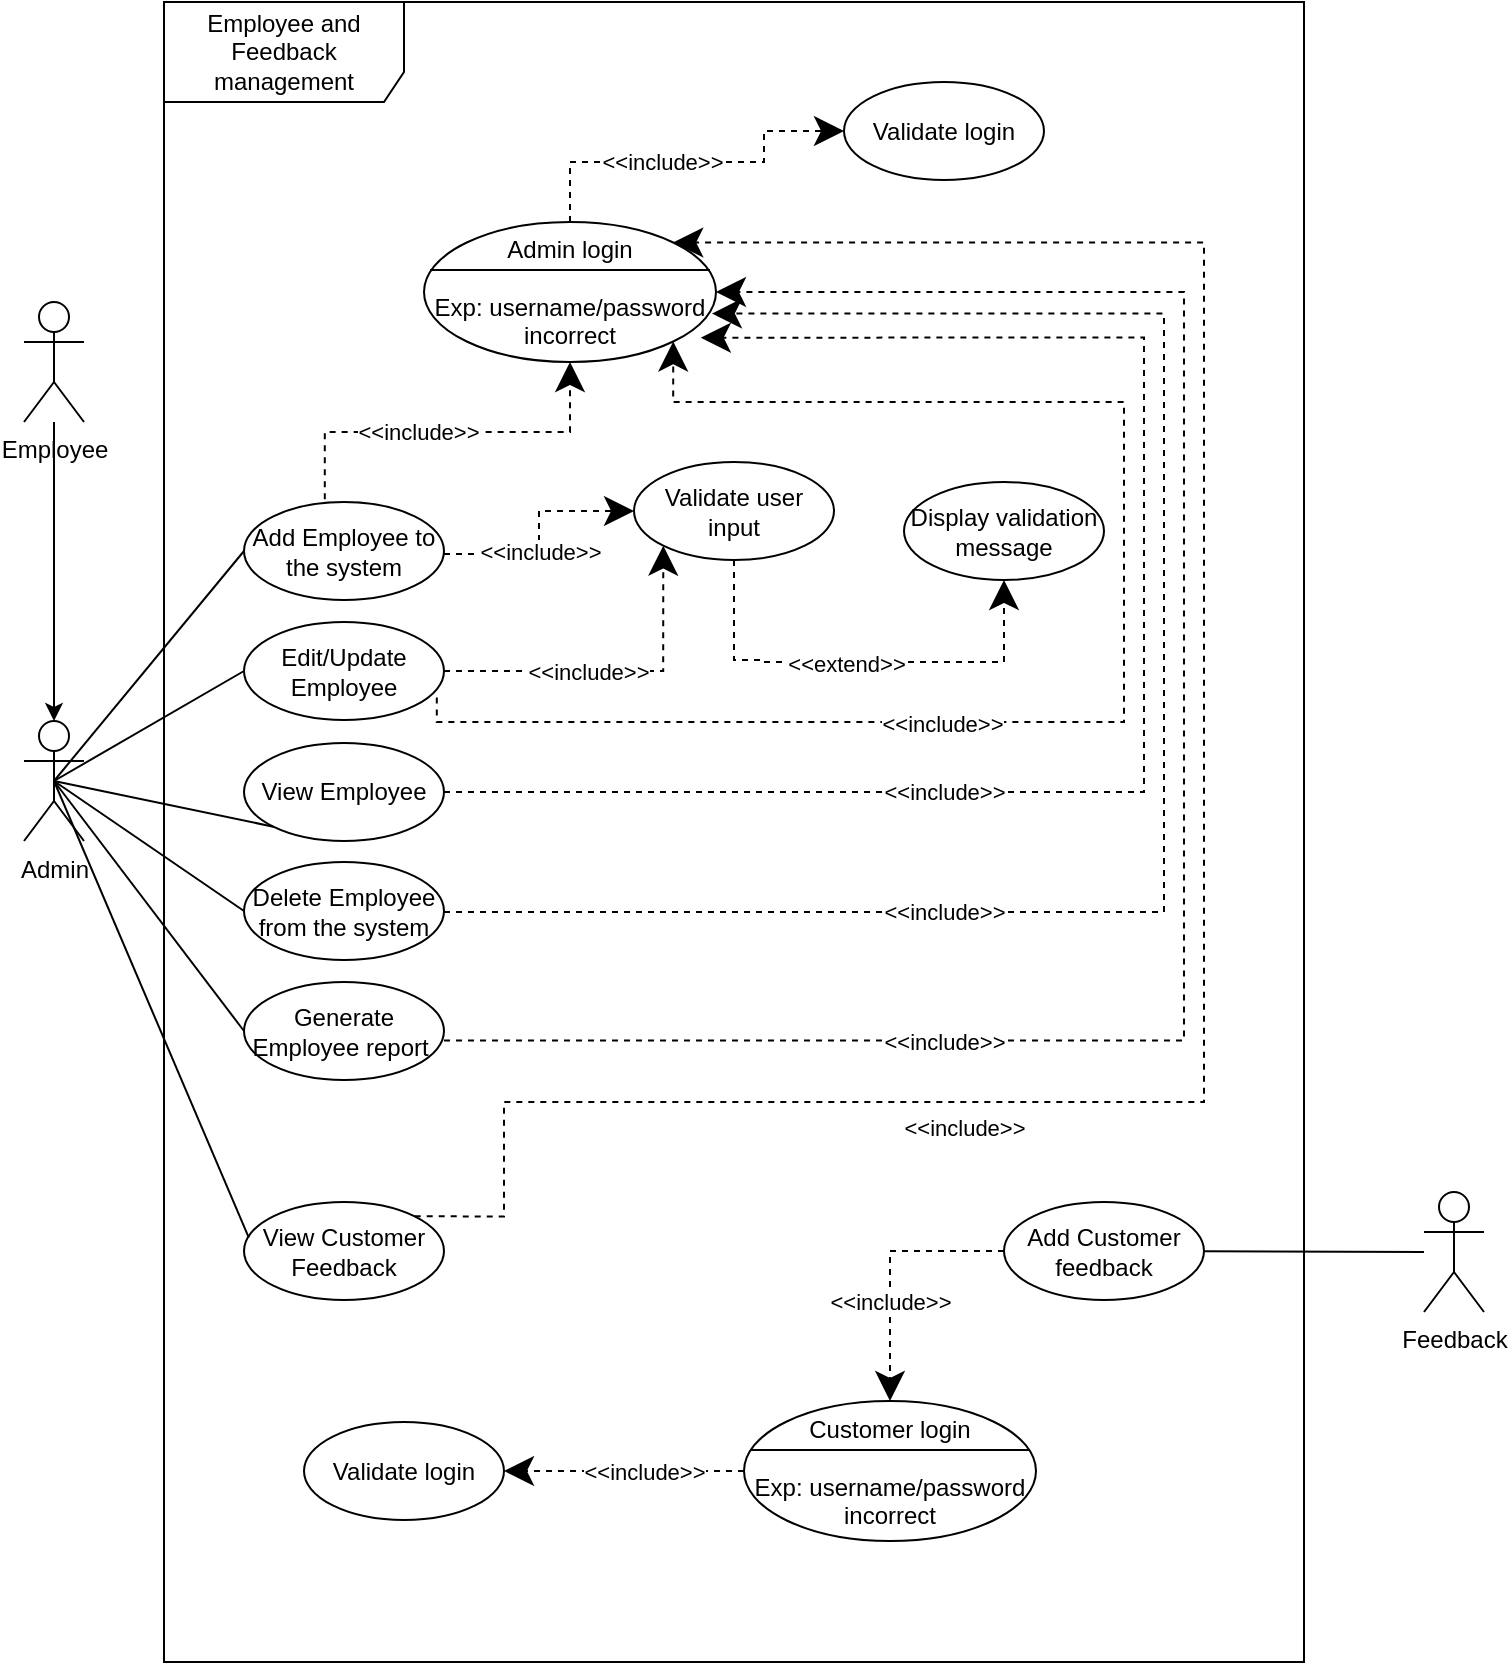 <mxfile version="15.5.0" type="github">
  <diagram id="WV8ajJeC2RAW7gQIek0C" name="Page-1">
    <mxGraphModel dx="1730" dy="912" grid="1" gridSize="10" guides="1" tooltips="1" connect="1" arrows="1" fold="1" page="1" pageScale="1" pageWidth="827" pageHeight="1169" math="0" shadow="0">
      <root>
        <mxCell id="0" />
        <mxCell id="1" parent="0" />
        <mxCell id="2jABmLZ-RLFLjIP7Mvll-1" value="Employee and Feedback management" style="shape=umlFrame;whiteSpace=wrap;html=1;width=120;height=50;" vertex="1" parent="1">
          <mxGeometry x="110" y="290" width="570" height="830" as="geometry" />
        </mxCell>
        <mxCell id="2jABmLZ-RLFLjIP7Mvll-2" value="Admin login&lt;br&gt;&lt;br&gt;Exp: username/password incorrect" style="ellipse;whiteSpace=wrap;html=1;" vertex="1" parent="1">
          <mxGeometry x="240" y="400" width="146" height="70" as="geometry" />
        </mxCell>
        <mxCell id="2jABmLZ-RLFLjIP7Mvll-3" value="" style="line;strokeWidth=1;fillColor=none;align=left;verticalAlign=middle;spacingTop=-1;spacingLeft=3;spacingRight=3;rotatable=0;labelPosition=right;points=[];portConstraint=eastwest;" vertex="1" parent="1">
          <mxGeometry x="243" y="420" width="140" height="8" as="geometry" />
        </mxCell>
        <mxCell id="2jABmLZ-RLFLjIP7Mvll-4" value="Validate login" style="ellipse;whiteSpace=wrap;html=1;" vertex="1" parent="1">
          <mxGeometry x="450" y="330" width="100" height="49" as="geometry" />
        </mxCell>
        <mxCell id="2jABmLZ-RLFLjIP7Mvll-10" value="" style="endArrow=classic;dashed=1;endFill=1;endSize=12;html=1;rounded=0;edgeStyle=orthogonalEdgeStyle;exitX=0.5;exitY=0;exitDx=0;exitDy=0;entryX=0;entryY=0.5;entryDx=0;entryDy=0;" edge="1" parent="1" source="2jABmLZ-RLFLjIP7Mvll-2" target="2jABmLZ-RLFLjIP7Mvll-4">
          <mxGeometry width="160" relative="1" as="geometry">
            <mxPoint x="390" y="480" as="sourcePoint" />
            <mxPoint x="550" y="480" as="targetPoint" />
            <Array as="points">
              <mxPoint x="313" y="370" />
              <mxPoint x="410" y="370" />
              <mxPoint x="410" y="355" />
            </Array>
          </mxGeometry>
        </mxCell>
        <mxCell id="2jABmLZ-RLFLjIP7Mvll-11" value="&amp;lt;&amp;lt;include&amp;gt;&amp;gt;" style="edgeLabel;html=1;align=center;verticalAlign=middle;resizable=0;points=[];" vertex="1" connectable="0" parent="2jABmLZ-RLFLjIP7Mvll-10">
          <mxGeometry x="-0.17" relative="1" as="geometry">
            <mxPoint as="offset" />
          </mxGeometry>
        </mxCell>
        <mxCell id="2jABmLZ-RLFLjIP7Mvll-12" value="Add Employee to the system" style="ellipse;whiteSpace=wrap;html=1;" vertex="1" parent="1">
          <mxGeometry x="150" y="540" width="100" height="49" as="geometry" />
        </mxCell>
        <mxCell id="2jABmLZ-RLFLjIP7Mvll-13" value="View Employee" style="ellipse;whiteSpace=wrap;html=1;" vertex="1" parent="1">
          <mxGeometry x="150" y="660.5" width="100" height="49" as="geometry" />
        </mxCell>
        <mxCell id="2jABmLZ-RLFLjIP7Mvll-14" value="Edit/Update Employee" style="ellipse;whiteSpace=wrap;html=1;" vertex="1" parent="1">
          <mxGeometry x="150" y="600" width="100" height="49" as="geometry" />
        </mxCell>
        <mxCell id="2jABmLZ-RLFLjIP7Mvll-15" value="Delete Employee from the system" style="ellipse;whiteSpace=wrap;html=1;" vertex="1" parent="1">
          <mxGeometry x="150" y="720" width="100" height="49" as="geometry" />
        </mxCell>
        <mxCell id="2jABmLZ-RLFLjIP7Mvll-16" value="Generate Employee report&amp;nbsp;" style="ellipse;whiteSpace=wrap;html=1;" vertex="1" parent="1">
          <mxGeometry x="150" y="780" width="100" height="49" as="geometry" />
        </mxCell>
        <mxCell id="2jABmLZ-RLFLjIP7Mvll-17" value="View Customer Feedback" style="ellipse;whiteSpace=wrap;html=1;" vertex="1" parent="1">
          <mxGeometry x="150" y="890" width="100" height="49" as="geometry" />
        </mxCell>
        <mxCell id="2jABmLZ-RLFLjIP7Mvll-18" value="Validate user input" style="ellipse;whiteSpace=wrap;html=1;" vertex="1" parent="1">
          <mxGeometry x="345" y="520" width="100" height="49" as="geometry" />
        </mxCell>
        <mxCell id="2jABmLZ-RLFLjIP7Mvll-19" value="" style="endArrow=classic;dashed=1;endFill=1;endSize=12;html=1;rounded=0;edgeStyle=orthogonalEdgeStyle;exitX=1;exitY=0.5;exitDx=0;exitDy=0;entryX=0;entryY=1;entryDx=0;entryDy=0;" edge="1" parent="1" source="2jABmLZ-RLFLjIP7Mvll-14" target="2jABmLZ-RLFLjIP7Mvll-18">
          <mxGeometry width="160" relative="1" as="geometry">
            <mxPoint x="290" y="689.5" as="sourcePoint" />
            <mxPoint x="400" y="640" as="targetPoint" />
          </mxGeometry>
        </mxCell>
        <mxCell id="2jABmLZ-RLFLjIP7Mvll-20" value="&amp;lt;&amp;lt;include&amp;gt;&amp;gt;" style="edgeLabel;html=1;align=center;verticalAlign=middle;resizable=0;points=[];" vertex="1" connectable="0" parent="2jABmLZ-RLFLjIP7Mvll-19">
          <mxGeometry x="-0.17" relative="1" as="geometry">
            <mxPoint as="offset" />
          </mxGeometry>
        </mxCell>
        <mxCell id="2jABmLZ-RLFLjIP7Mvll-21" value="" style="endArrow=classic;dashed=1;endFill=1;endSize=12;html=1;rounded=0;edgeStyle=orthogonalEdgeStyle;exitX=1;exitY=0.531;exitDx=0;exitDy=0;entryX=0;entryY=0.5;entryDx=0;entryDy=0;exitPerimeter=0;" edge="1" parent="1" source="2jABmLZ-RLFLjIP7Mvll-12" target="2jABmLZ-RLFLjIP7Mvll-18">
          <mxGeometry width="160" relative="1" as="geometry">
            <mxPoint x="260" y="566" as="sourcePoint" />
            <mxPoint x="370" y="530" as="targetPoint" />
          </mxGeometry>
        </mxCell>
        <mxCell id="2jABmLZ-RLFLjIP7Mvll-22" value="&amp;lt;&amp;lt;include&amp;gt;&amp;gt;" style="edgeLabel;html=1;align=center;verticalAlign=middle;resizable=0;points=[];" vertex="1" connectable="0" parent="2jABmLZ-RLFLjIP7Mvll-21">
          <mxGeometry x="-0.17" relative="1" as="geometry">
            <mxPoint as="offset" />
          </mxGeometry>
        </mxCell>
        <mxCell id="2jABmLZ-RLFLjIP7Mvll-23" value="" style="endArrow=classic;dashed=1;endFill=1;endSize=12;html=1;rounded=0;edgeStyle=orthogonalEdgeStyle;exitX=0.404;exitY=-0.029;exitDx=0;exitDy=0;entryX=0.5;entryY=1;entryDx=0;entryDy=0;exitPerimeter=0;" edge="1" parent="1" source="2jABmLZ-RLFLjIP7Mvll-12" target="2jABmLZ-RLFLjIP7Mvll-2">
          <mxGeometry width="160" relative="1" as="geometry">
            <mxPoint x="190" y="529.5" as="sourcePoint" />
            <mxPoint x="274" y="490" as="targetPoint" />
          </mxGeometry>
        </mxCell>
        <mxCell id="2jABmLZ-RLFLjIP7Mvll-24" value="&amp;lt;&amp;lt;include&amp;gt;&amp;gt;" style="edgeLabel;html=1;align=center;verticalAlign=middle;resizable=0;points=[];" vertex="1" connectable="0" parent="2jABmLZ-RLFLjIP7Mvll-23">
          <mxGeometry x="-0.17" relative="1" as="geometry">
            <mxPoint as="offset" />
          </mxGeometry>
        </mxCell>
        <mxCell id="2jABmLZ-RLFLjIP7Mvll-26" value="" style="endArrow=classic;dashed=1;endFill=1;endSize=12;html=1;rounded=0;edgeStyle=orthogonalEdgeStyle;exitX=0.964;exitY=0.771;exitDx=0;exitDy=0;entryX=1;entryY=1;entryDx=0;entryDy=0;exitPerimeter=0;" edge="1" parent="1" source="2jABmLZ-RLFLjIP7Mvll-14" target="2jABmLZ-RLFLjIP7Mvll-2">
          <mxGeometry width="160" relative="1" as="geometry">
            <mxPoint x="240.0" y="638.579" as="sourcePoint" />
            <mxPoint x="362.6" y="570" as="targetPoint" />
            <Array as="points">
              <mxPoint x="246" y="650" />
              <mxPoint x="590" y="650" />
              <mxPoint x="590" y="490" />
              <mxPoint x="365" y="490" />
            </Array>
          </mxGeometry>
        </mxCell>
        <mxCell id="2jABmLZ-RLFLjIP7Mvll-27" value="&amp;lt;&amp;lt;include&amp;gt;&amp;gt;" style="edgeLabel;html=1;align=center;verticalAlign=middle;resizable=0;points=[];" vertex="1" connectable="0" parent="2jABmLZ-RLFLjIP7Mvll-26">
          <mxGeometry x="-0.17" relative="1" as="geometry">
            <mxPoint x="-55" y="1" as="offset" />
          </mxGeometry>
        </mxCell>
        <mxCell id="2jABmLZ-RLFLjIP7Mvll-28" value="" style="endArrow=classic;dashed=1;endFill=1;endSize=12;html=1;rounded=0;edgeStyle=orthogonalEdgeStyle;exitX=1;exitY=0.5;exitDx=0;exitDy=0;entryX=0.948;entryY=0.826;entryDx=0;entryDy=0;entryPerimeter=0;" edge="1" parent="1" source="2jABmLZ-RLFLjIP7Mvll-13" target="2jABmLZ-RLFLjIP7Mvll-2">
          <mxGeometry width="160" relative="1" as="geometry">
            <mxPoint x="284.0" y="698.579" as="sourcePoint" />
            <mxPoint x="430" y="640" as="targetPoint" />
            <Array as="points">
              <mxPoint x="600" y="685" />
              <mxPoint x="600" y="458" />
            </Array>
          </mxGeometry>
        </mxCell>
        <mxCell id="2jABmLZ-RLFLjIP7Mvll-29" value="&amp;lt;&amp;lt;include&amp;gt;&amp;gt;" style="edgeLabel;html=1;align=center;verticalAlign=middle;resizable=0;points=[];" vertex="1" connectable="0" parent="2jABmLZ-RLFLjIP7Mvll-28">
          <mxGeometry x="-0.17" relative="1" as="geometry">
            <mxPoint x="-82" as="offset" />
          </mxGeometry>
        </mxCell>
        <mxCell id="2jABmLZ-RLFLjIP7Mvll-30" value="" style="endArrow=classic;dashed=1;endFill=1;endSize=12;html=1;rounded=0;edgeStyle=orthogonalEdgeStyle;entryX=0.986;entryY=0.654;entryDx=0;entryDy=0;entryPerimeter=0;" edge="1" parent="1" target="2jABmLZ-RLFLjIP7Mvll-2">
          <mxGeometry width="160" relative="1" as="geometry">
            <mxPoint x="250" y="745" as="sourcePoint" />
            <mxPoint x="430" y="680" as="targetPoint" />
            <Array as="points">
              <mxPoint x="610" y="745" />
              <mxPoint x="610" y="446" />
            </Array>
          </mxGeometry>
        </mxCell>
        <mxCell id="2jABmLZ-RLFLjIP7Mvll-31" value="&amp;lt;&amp;lt;include&amp;gt;&amp;gt;" style="edgeLabel;html=1;align=center;verticalAlign=middle;resizable=0;points=[];" vertex="1" connectable="0" parent="2jABmLZ-RLFLjIP7Mvll-30">
          <mxGeometry x="-0.17" relative="1" as="geometry">
            <mxPoint x="-110" y="7" as="offset" />
          </mxGeometry>
        </mxCell>
        <mxCell id="2jABmLZ-RLFLjIP7Mvll-32" value="" style="endArrow=classic;dashed=1;endFill=1;endSize=12;html=1;rounded=0;edgeStyle=orthogonalEdgeStyle;entryX=1;entryY=0.5;entryDx=0;entryDy=0;" edge="1" parent="1" target="2jABmLZ-RLFLjIP7Mvll-2">
          <mxGeometry width="160" relative="1" as="geometry">
            <mxPoint x="250" y="809.22" as="sourcePoint" />
            <mxPoint x="383.956" y="510" as="targetPoint" />
            <Array as="points">
              <mxPoint x="620" y="809" />
              <mxPoint x="620" y="435" />
            </Array>
          </mxGeometry>
        </mxCell>
        <mxCell id="2jABmLZ-RLFLjIP7Mvll-33" value="&amp;lt;&amp;lt;include&amp;gt;&amp;gt;" style="edgeLabel;html=1;align=center;verticalAlign=middle;resizable=0;points=[];" vertex="1" connectable="0" parent="2jABmLZ-RLFLjIP7Mvll-32">
          <mxGeometry x="-0.17" relative="1" as="geometry">
            <mxPoint x="-120" y="37" as="offset" />
          </mxGeometry>
        </mxCell>
        <mxCell id="2jABmLZ-RLFLjIP7Mvll-34" value="Display validation message" style="ellipse;whiteSpace=wrap;html=1;" vertex="1" parent="1">
          <mxGeometry x="480" y="530" width="100" height="49" as="geometry" />
        </mxCell>
        <mxCell id="2jABmLZ-RLFLjIP7Mvll-35" value="" style="endArrow=classic;dashed=1;endFill=1;endSize=12;html=1;rounded=0;edgeStyle=orthogonalEdgeStyle;exitX=0.5;exitY=1;exitDx=0;exitDy=0;entryX=0.5;entryY=1;entryDx=0;entryDy=0;" edge="1" parent="1" source="2jABmLZ-RLFLjIP7Mvll-18" target="2jABmLZ-RLFLjIP7Mvll-34">
          <mxGeometry width="160" relative="1" as="geometry">
            <mxPoint x="450" y="600" as="sourcePoint" />
            <mxPoint x="610" y="600" as="targetPoint" />
            <Array as="points">
              <mxPoint x="410" y="619" />
              <mxPoint x="410" y="620" />
              <mxPoint x="530" y="620" />
            </Array>
          </mxGeometry>
        </mxCell>
        <mxCell id="2jABmLZ-RLFLjIP7Mvll-36" value="&amp;lt;&amp;lt;extend&amp;gt;&amp;gt;" style="edgeLabel;html=1;align=center;verticalAlign=middle;resizable=0;points=[];" vertex="1" connectable="0" parent="2jABmLZ-RLFLjIP7Mvll-35">
          <mxGeometry x="-0.06" y="-1" relative="1" as="geometry">
            <mxPoint as="offset" />
          </mxGeometry>
        </mxCell>
        <mxCell id="2jABmLZ-RLFLjIP7Mvll-37" value="Add Customer feedback" style="ellipse;whiteSpace=wrap;html=1;" vertex="1" parent="1">
          <mxGeometry x="530" y="890" width="100" height="49" as="geometry" />
        </mxCell>
        <mxCell id="2jABmLZ-RLFLjIP7Mvll-38" value="" style="endArrow=classic;dashed=1;endFill=1;endSize=12;html=1;rounded=0;edgeStyle=orthogonalEdgeStyle;entryX=1;entryY=0;entryDx=0;entryDy=0;exitX=1;exitY=0;exitDx=0;exitDy=0;" edge="1" parent="1" source="2jABmLZ-RLFLjIP7Mvll-17" target="2jABmLZ-RLFLjIP7Mvll-2">
          <mxGeometry width="160" relative="1" as="geometry">
            <mxPoint x="260" y="794.22" as="sourcePoint" />
            <mxPoint x="396" y="420" as="targetPoint" />
            <Array as="points">
              <mxPoint x="280" y="897" />
              <mxPoint x="280" y="840" />
              <mxPoint x="630" y="840" />
              <mxPoint x="630" y="410" />
            </Array>
          </mxGeometry>
        </mxCell>
        <mxCell id="2jABmLZ-RLFLjIP7Mvll-39" value="&amp;lt;&amp;lt;include&amp;gt;&amp;gt;" style="edgeLabel;html=1;align=center;verticalAlign=middle;resizable=0;points=[];" vertex="1" connectable="0" parent="2jABmLZ-RLFLjIP7Mvll-38">
          <mxGeometry x="-0.17" relative="1" as="geometry">
            <mxPoint x="-120" y="37" as="offset" />
          </mxGeometry>
        </mxCell>
        <mxCell id="2jABmLZ-RLFLjIP7Mvll-41" value="Customer login&lt;br&gt;&lt;br&gt;Exp: username/password incorrect" style="ellipse;whiteSpace=wrap;html=1;" vertex="1" parent="1">
          <mxGeometry x="400" y="989.5" width="146" height="70" as="geometry" />
        </mxCell>
        <mxCell id="2jABmLZ-RLFLjIP7Mvll-42" value="" style="line;strokeWidth=1;fillColor=none;align=left;verticalAlign=middle;spacingTop=-1;spacingLeft=3;spacingRight=3;rotatable=0;labelPosition=right;points=[];portConstraint=eastwest;" vertex="1" parent="1">
          <mxGeometry x="403" y="1010" width="140" height="8" as="geometry" />
        </mxCell>
        <mxCell id="2jABmLZ-RLFLjIP7Mvll-43" value="Validate login" style="ellipse;whiteSpace=wrap;html=1;" vertex="1" parent="1">
          <mxGeometry x="180" y="1000" width="100" height="49" as="geometry" />
        </mxCell>
        <mxCell id="2jABmLZ-RLFLjIP7Mvll-44" value="" style="endArrow=classic;dashed=1;endFill=1;endSize=12;html=1;rounded=0;edgeStyle=orthogonalEdgeStyle;exitX=0;exitY=0.5;exitDx=0;exitDy=0;entryX=0.5;entryY=0;entryDx=0;entryDy=0;" edge="1" parent="1" source="2jABmLZ-RLFLjIP7Mvll-37" target="2jABmLZ-RLFLjIP7Mvll-41">
          <mxGeometry width="160" relative="1" as="geometry">
            <mxPoint x="360" y="984.5" as="sourcePoint" />
            <mxPoint x="497" y="939" as="targetPoint" />
            <Array as="points">
              <mxPoint x="473" y="915" />
            </Array>
          </mxGeometry>
        </mxCell>
        <mxCell id="2jABmLZ-RLFLjIP7Mvll-45" value="&amp;lt;&amp;lt;include&amp;gt;&amp;gt;" style="edgeLabel;html=1;align=center;verticalAlign=middle;resizable=0;points=[];" vertex="1" connectable="0" parent="2jABmLZ-RLFLjIP7Mvll-44">
          <mxGeometry x="-0.17" relative="1" as="geometry">
            <mxPoint x="-2" y="25" as="offset" />
          </mxGeometry>
        </mxCell>
        <mxCell id="2jABmLZ-RLFLjIP7Mvll-46" value="" style="endArrow=classic;dashed=1;endFill=1;endSize=12;html=1;rounded=0;edgeStyle=orthogonalEdgeStyle;exitX=0;exitY=0.5;exitDx=0;exitDy=0;entryX=1;entryY=0.5;entryDx=0;entryDy=0;" edge="1" parent="1" source="2jABmLZ-RLFLjIP7Mvll-41" target="2jABmLZ-RLFLjIP7Mvll-43">
          <mxGeometry width="160" relative="1" as="geometry">
            <mxPoint x="383" y="900" as="sourcePoint" />
            <mxPoint x="326" y="975" as="targetPoint" />
            <Array as="points">
              <mxPoint x="380" y="1025" />
              <mxPoint x="380" y="1025" />
            </Array>
          </mxGeometry>
        </mxCell>
        <mxCell id="2jABmLZ-RLFLjIP7Mvll-47" value="&amp;lt;&amp;lt;include&amp;gt;&amp;gt;" style="edgeLabel;html=1;align=center;verticalAlign=middle;resizable=0;points=[];" vertex="1" connectable="0" parent="2jABmLZ-RLFLjIP7Mvll-46">
          <mxGeometry x="-0.17" relative="1" as="geometry">
            <mxPoint as="offset" />
          </mxGeometry>
        </mxCell>
        <mxCell id="2jABmLZ-RLFLjIP7Mvll-52" style="rounded=0;orthogonalLoop=1;jettySize=auto;html=1;exitX=0.5;exitY=0.5;exitDx=0;exitDy=0;exitPerimeter=0;entryX=0;entryY=0.5;entryDx=0;entryDy=0;endArrow=none;endFill=0;" edge="1" parent="1" source="2jABmLZ-RLFLjIP7Mvll-48" target="2jABmLZ-RLFLjIP7Mvll-12">
          <mxGeometry relative="1" as="geometry" />
        </mxCell>
        <mxCell id="2jABmLZ-RLFLjIP7Mvll-53" style="rounded=0;orthogonalLoop=1;jettySize=auto;html=1;exitX=0.5;exitY=0.5;exitDx=0;exitDy=0;exitPerimeter=0;entryX=0;entryY=0.5;entryDx=0;entryDy=0;endArrow=none;endFill=0;" edge="1" parent="1" source="2jABmLZ-RLFLjIP7Mvll-48" target="2jABmLZ-RLFLjIP7Mvll-14">
          <mxGeometry relative="1" as="geometry" />
        </mxCell>
        <mxCell id="2jABmLZ-RLFLjIP7Mvll-54" style="rounded=0;orthogonalLoop=1;jettySize=auto;html=1;exitX=0.5;exitY=0.5;exitDx=0;exitDy=0;exitPerimeter=0;entryX=0;entryY=1;entryDx=0;entryDy=0;endArrow=none;endFill=0;" edge="1" parent="1" source="2jABmLZ-RLFLjIP7Mvll-48" target="2jABmLZ-RLFLjIP7Mvll-13">
          <mxGeometry relative="1" as="geometry" />
        </mxCell>
        <mxCell id="2jABmLZ-RLFLjIP7Mvll-55" style="rounded=0;orthogonalLoop=1;jettySize=auto;html=1;exitX=0.5;exitY=0.5;exitDx=0;exitDy=0;exitPerimeter=0;entryX=0;entryY=0.5;entryDx=0;entryDy=0;endArrow=none;endFill=0;" edge="1" parent="1" source="2jABmLZ-RLFLjIP7Mvll-48" target="2jABmLZ-RLFLjIP7Mvll-15">
          <mxGeometry relative="1" as="geometry" />
        </mxCell>
        <mxCell id="2jABmLZ-RLFLjIP7Mvll-56" style="rounded=0;orthogonalLoop=1;jettySize=auto;html=1;exitX=0.5;exitY=0.5;exitDx=0;exitDy=0;exitPerimeter=0;entryX=0;entryY=0.5;entryDx=0;entryDy=0;endArrow=none;endFill=0;" edge="1" parent="1" source="2jABmLZ-RLFLjIP7Mvll-48" target="2jABmLZ-RLFLjIP7Mvll-16">
          <mxGeometry relative="1" as="geometry" />
        </mxCell>
        <mxCell id="2jABmLZ-RLFLjIP7Mvll-57" style="edgeStyle=none;rounded=0;orthogonalLoop=1;jettySize=auto;html=1;exitX=0.5;exitY=0.5;exitDx=0;exitDy=0;exitPerimeter=0;entryX=0.024;entryY=0.363;entryDx=0;entryDy=0;entryPerimeter=0;endArrow=none;endFill=0;" edge="1" parent="1" source="2jABmLZ-RLFLjIP7Mvll-48" target="2jABmLZ-RLFLjIP7Mvll-17">
          <mxGeometry relative="1" as="geometry" />
        </mxCell>
        <mxCell id="2jABmLZ-RLFLjIP7Mvll-48" value="Admin" style="shape=umlActor;verticalLabelPosition=bottom;verticalAlign=top;html=1;" vertex="1" parent="1">
          <mxGeometry x="40" y="649.5" width="30" height="60" as="geometry" />
        </mxCell>
        <mxCell id="2jABmLZ-RLFLjIP7Mvll-50" style="edgeStyle=orthogonalEdgeStyle;rounded=0;orthogonalLoop=1;jettySize=auto;html=1;entryX=0.5;entryY=0;entryDx=0;entryDy=0;entryPerimeter=0;endArrow=classic;endFill=1;" edge="1" parent="1" source="2jABmLZ-RLFLjIP7Mvll-49" target="2jABmLZ-RLFLjIP7Mvll-48">
          <mxGeometry relative="1" as="geometry">
            <Array as="points">
              <mxPoint x="55" y="610" />
              <mxPoint x="55" y="610" />
            </Array>
          </mxGeometry>
        </mxCell>
        <mxCell id="2jABmLZ-RLFLjIP7Mvll-49" value="Employee" style="shape=umlActor;verticalLabelPosition=bottom;verticalAlign=top;html=1;" vertex="1" parent="1">
          <mxGeometry x="40" y="440" width="30" height="60" as="geometry" />
        </mxCell>
        <mxCell id="2jABmLZ-RLFLjIP7Mvll-59" style="edgeStyle=none;rounded=0;orthogonalLoop=1;jettySize=auto;html=1;endArrow=none;endFill=0;" edge="1" parent="1" source="2jABmLZ-RLFLjIP7Mvll-58" target="2jABmLZ-RLFLjIP7Mvll-37">
          <mxGeometry relative="1" as="geometry" />
        </mxCell>
        <mxCell id="2jABmLZ-RLFLjIP7Mvll-58" value="Feedback" style="shape=umlActor;verticalLabelPosition=bottom;verticalAlign=top;html=1;" vertex="1" parent="1">
          <mxGeometry x="740" y="885" width="30" height="60" as="geometry" />
        </mxCell>
      </root>
    </mxGraphModel>
  </diagram>
</mxfile>
